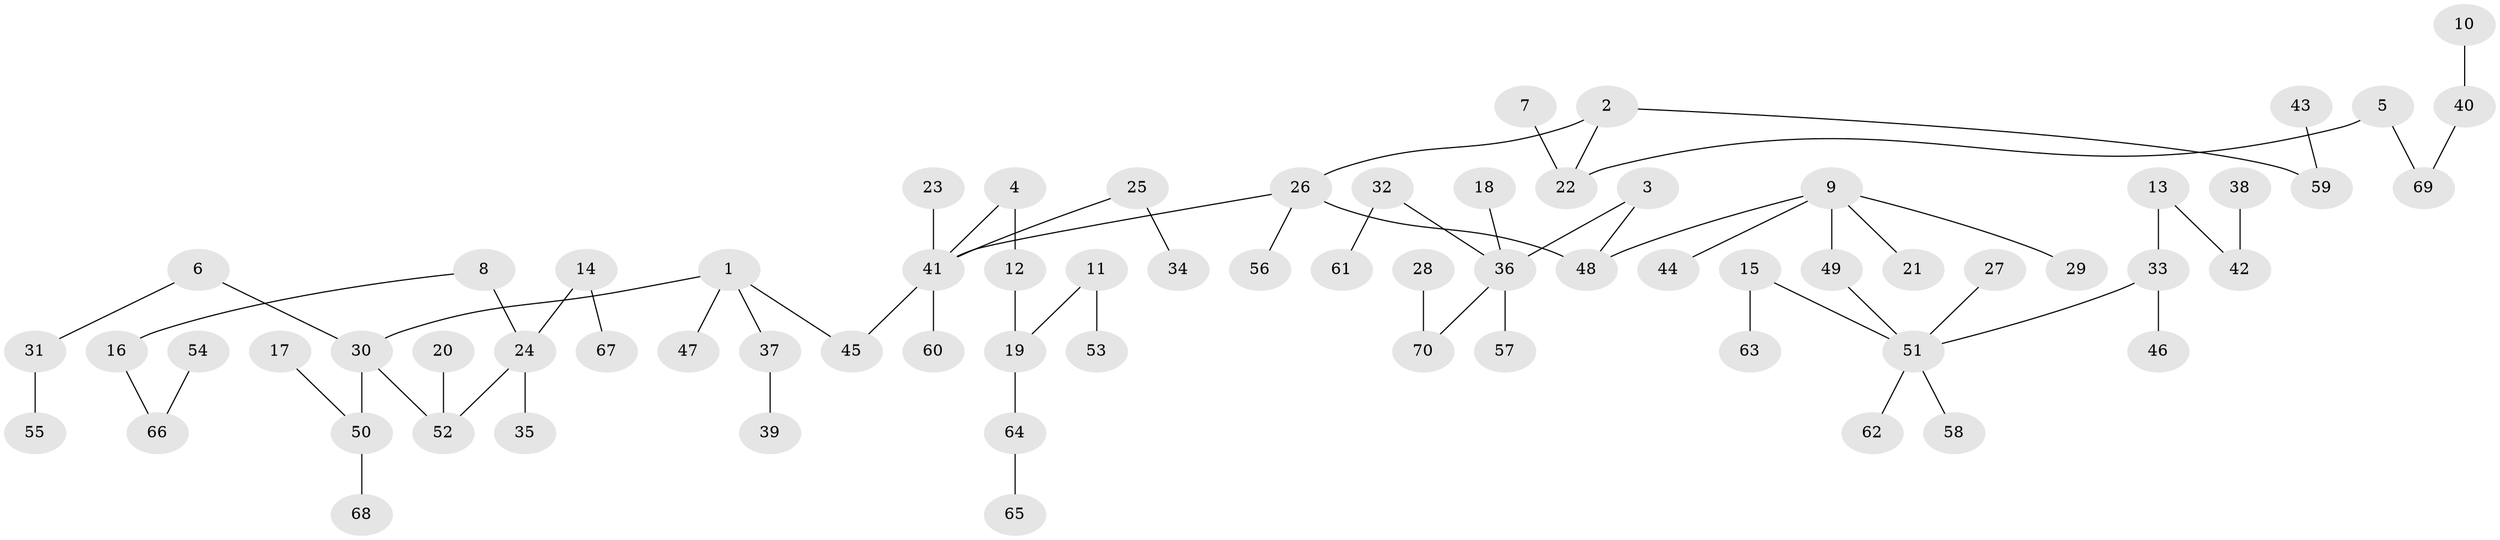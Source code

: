 // original degree distribution, {7: 0.008695652173913044, 3: 0.13043478260869565, 4: 0.05217391304347826, 5: 0.034782608695652174, 2: 0.22608695652173913, 6: 0.017391304347826087, 1: 0.5217391304347826, 8: 0.008695652173913044}
// Generated by graph-tools (version 1.1) at 2025/37/03/04/25 23:37:19]
// undirected, 70 vertices, 69 edges
graph export_dot {
  node [color=gray90,style=filled];
  1;
  2;
  3;
  4;
  5;
  6;
  7;
  8;
  9;
  10;
  11;
  12;
  13;
  14;
  15;
  16;
  17;
  18;
  19;
  20;
  21;
  22;
  23;
  24;
  25;
  26;
  27;
  28;
  29;
  30;
  31;
  32;
  33;
  34;
  35;
  36;
  37;
  38;
  39;
  40;
  41;
  42;
  43;
  44;
  45;
  46;
  47;
  48;
  49;
  50;
  51;
  52;
  53;
  54;
  55;
  56;
  57;
  58;
  59;
  60;
  61;
  62;
  63;
  64;
  65;
  66;
  67;
  68;
  69;
  70;
  1 -- 30 [weight=1.0];
  1 -- 37 [weight=1.0];
  1 -- 45 [weight=1.0];
  1 -- 47 [weight=1.0];
  2 -- 22 [weight=1.0];
  2 -- 26 [weight=1.0];
  2 -- 59 [weight=1.0];
  3 -- 36 [weight=1.0];
  3 -- 48 [weight=1.0];
  4 -- 12 [weight=1.0];
  4 -- 41 [weight=1.0];
  5 -- 22 [weight=1.0];
  5 -- 69 [weight=1.0];
  6 -- 30 [weight=1.0];
  6 -- 31 [weight=1.0];
  7 -- 22 [weight=1.0];
  8 -- 16 [weight=1.0];
  8 -- 24 [weight=1.0];
  9 -- 21 [weight=1.0];
  9 -- 29 [weight=1.0];
  9 -- 44 [weight=1.0];
  9 -- 48 [weight=1.0];
  9 -- 49 [weight=1.0];
  10 -- 40 [weight=1.0];
  11 -- 19 [weight=1.0];
  11 -- 53 [weight=1.0];
  12 -- 19 [weight=1.0];
  13 -- 33 [weight=1.0];
  13 -- 42 [weight=1.0];
  14 -- 24 [weight=1.0];
  14 -- 67 [weight=1.0];
  15 -- 51 [weight=1.0];
  15 -- 63 [weight=1.0];
  16 -- 66 [weight=1.0];
  17 -- 50 [weight=1.0];
  18 -- 36 [weight=1.0];
  19 -- 64 [weight=1.0];
  20 -- 52 [weight=1.0];
  23 -- 41 [weight=1.0];
  24 -- 35 [weight=1.0];
  24 -- 52 [weight=1.0];
  25 -- 34 [weight=1.0];
  25 -- 41 [weight=1.0];
  26 -- 41 [weight=1.0];
  26 -- 48 [weight=1.0];
  26 -- 56 [weight=1.0];
  27 -- 51 [weight=1.0];
  28 -- 70 [weight=1.0];
  30 -- 50 [weight=1.0];
  30 -- 52 [weight=1.0];
  31 -- 55 [weight=1.0];
  32 -- 36 [weight=1.0];
  32 -- 61 [weight=1.0];
  33 -- 46 [weight=1.0];
  33 -- 51 [weight=1.0];
  36 -- 57 [weight=1.0];
  36 -- 70 [weight=1.0];
  37 -- 39 [weight=1.0];
  38 -- 42 [weight=1.0];
  40 -- 69 [weight=1.0];
  41 -- 45 [weight=1.0];
  41 -- 60 [weight=1.0];
  43 -- 59 [weight=1.0];
  49 -- 51 [weight=1.0];
  50 -- 68 [weight=1.0];
  51 -- 58 [weight=1.0];
  51 -- 62 [weight=1.0];
  54 -- 66 [weight=1.0];
  64 -- 65 [weight=1.0];
}

